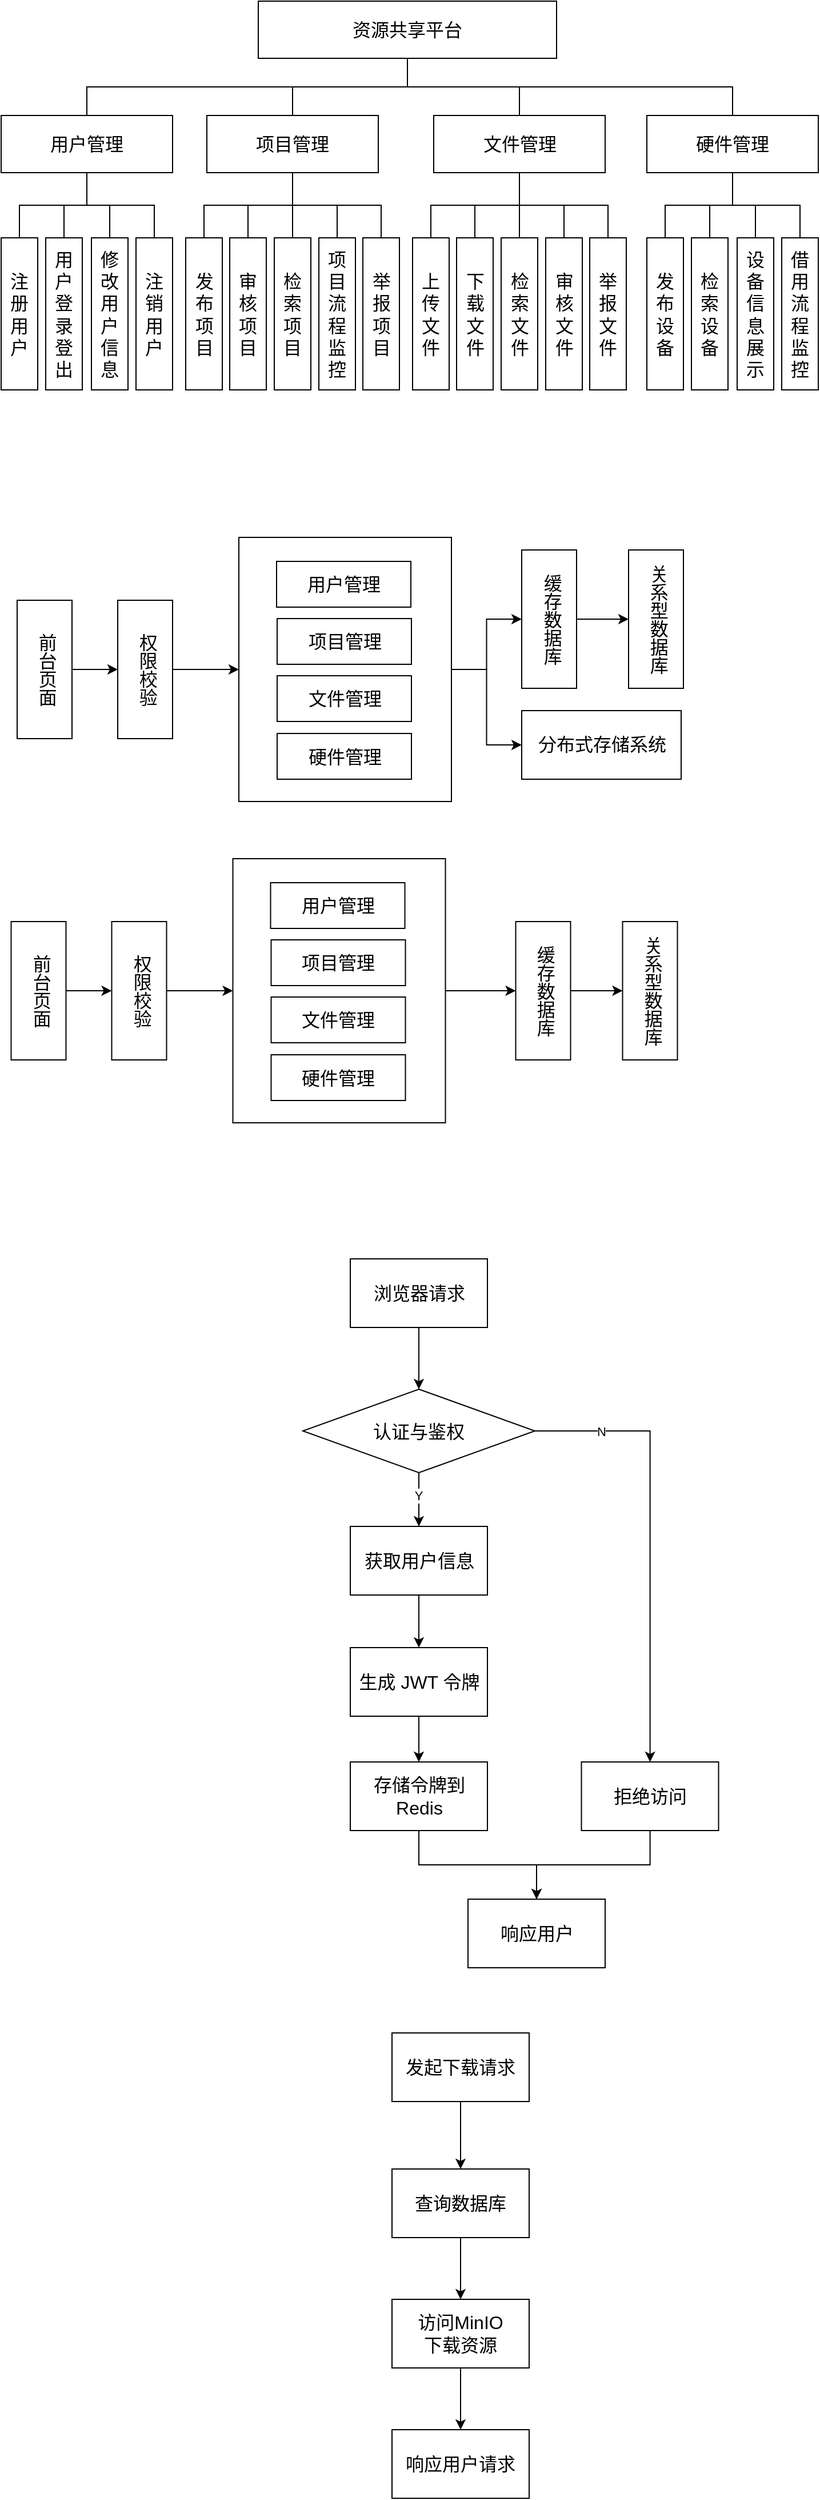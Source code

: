 <mxfile version="24.2.2" type="github">
  <diagram name="第 1 页" id="B37Alon7Snt6yuw_wCrL">
    <mxGraphModel dx="1429" dy="607" grid="0" gridSize="10" guides="1" tooltips="1" connect="1" arrows="1" fold="1" page="0" pageScale="1" pageWidth="827" pageHeight="1169" math="0" shadow="0">
      <root>
        <mxCell id="0" />
        <mxCell id="1" parent="0" />
        <mxCell id="5x5rUgKwlO3JI9YjaT6--126" style="edgeStyle=orthogonalEdgeStyle;rounded=0;orthogonalLoop=1;jettySize=auto;html=1;endArrow=none;endFill=0;" parent="1" source="5x5rUgKwlO3JI9YjaT6--2" target="5x5rUgKwlO3JI9YjaT6--9" edge="1">
          <mxGeometry relative="1" as="geometry" />
        </mxCell>
        <mxCell id="5x5rUgKwlO3JI9YjaT6--127" style="edgeStyle=orthogonalEdgeStyle;rounded=0;orthogonalLoop=1;jettySize=auto;html=1;endArrow=none;endFill=0;" parent="1" source="5x5rUgKwlO3JI9YjaT6--2" target="5x5rUgKwlO3JI9YjaT6--14" edge="1">
          <mxGeometry relative="1" as="geometry" />
        </mxCell>
        <mxCell id="5x5rUgKwlO3JI9YjaT6--128" style="edgeStyle=orthogonalEdgeStyle;rounded=0;orthogonalLoop=1;jettySize=auto;html=1;endArrow=none;endFill=0;" parent="1" source="5x5rUgKwlO3JI9YjaT6--2" target="5x5rUgKwlO3JI9YjaT6--16" edge="1">
          <mxGeometry relative="1" as="geometry">
            <Array as="points">
              <mxPoint x="421" y="85" />
              <mxPoint x="705" y="85" />
            </Array>
          </mxGeometry>
        </mxCell>
        <mxCell id="5x5rUgKwlO3JI9YjaT6--129" style="edgeStyle=orthogonalEdgeStyle;rounded=0;orthogonalLoop=1;jettySize=auto;html=1;endArrow=none;endFill=0;" parent="1" source="5x5rUgKwlO3JI9YjaT6--2" target="5x5rUgKwlO3JI9YjaT6--3" edge="1">
          <mxGeometry relative="1" as="geometry">
            <Array as="points">
              <mxPoint x="421" y="85" />
              <mxPoint x="140" y="85" />
            </Array>
          </mxGeometry>
        </mxCell>
        <mxCell id="5x5rUgKwlO3JI9YjaT6--2" value="&lt;font style=&quot;font-size: 16px;&quot;&gt;资源共享平台&lt;/font&gt;" style="rounded=0;whiteSpace=wrap;html=1;" parent="1" vertex="1">
          <mxGeometry x="290" y="10" width="261" height="50" as="geometry" />
        </mxCell>
        <mxCell id="5x5rUgKwlO3JI9YjaT6--26" style="edgeStyle=orthogonalEdgeStyle;rounded=0;orthogonalLoop=1;jettySize=auto;html=1;endArrow=none;endFill=0;" parent="1" source="5x5rUgKwlO3JI9YjaT6--3" target="5x5rUgKwlO3JI9YjaT6--21" edge="1">
          <mxGeometry relative="1" as="geometry" />
        </mxCell>
        <mxCell id="5x5rUgKwlO3JI9YjaT6--27" style="edgeStyle=orthogonalEdgeStyle;rounded=0;orthogonalLoop=1;jettySize=auto;html=1;endArrow=none;endFill=0;" parent="1" source="5x5rUgKwlO3JI9YjaT6--3" target="5x5rUgKwlO3JI9YjaT6--22" edge="1">
          <mxGeometry relative="1" as="geometry" />
        </mxCell>
        <mxCell id="5x5rUgKwlO3JI9YjaT6--28" style="edgeStyle=orthogonalEdgeStyle;rounded=0;orthogonalLoop=1;jettySize=auto;html=1;endArrow=none;endFill=0;" parent="1" source="5x5rUgKwlO3JI9YjaT6--3" target="5x5rUgKwlO3JI9YjaT6--24" edge="1">
          <mxGeometry relative="1" as="geometry" />
        </mxCell>
        <mxCell id="5x5rUgKwlO3JI9YjaT6--29" style="edgeStyle=orthogonalEdgeStyle;rounded=0;orthogonalLoop=1;jettySize=auto;html=1;endArrow=none;endFill=0;" parent="1" source="5x5rUgKwlO3JI9YjaT6--3" target="5x5rUgKwlO3JI9YjaT6--25" edge="1">
          <mxGeometry relative="1" as="geometry" />
        </mxCell>
        <mxCell id="5x5rUgKwlO3JI9YjaT6--3" value="&lt;font style=&quot;font-size: 16px;&quot;&gt;用户管理&lt;/font&gt;" style="rounded=0;whiteSpace=wrap;html=1;" parent="1" vertex="1">
          <mxGeometry x="65" y="110" width="150" height="50" as="geometry" />
        </mxCell>
        <mxCell id="5x5rUgKwlO3JI9YjaT6--41" style="edgeStyle=orthogonalEdgeStyle;rounded=0;orthogonalLoop=1;jettySize=auto;html=1;endArrow=none;endFill=0;" parent="1" source="5x5rUgKwlO3JI9YjaT6--9" target="5x5rUgKwlO3JI9YjaT6--34" edge="1">
          <mxGeometry relative="1" as="geometry" />
        </mxCell>
        <mxCell id="5x5rUgKwlO3JI9YjaT6--42" style="edgeStyle=orthogonalEdgeStyle;rounded=0;orthogonalLoop=1;jettySize=auto;html=1;endArrow=none;endFill=0;" parent="1" source="5x5rUgKwlO3JI9YjaT6--9" target="5x5rUgKwlO3JI9YjaT6--33" edge="1">
          <mxGeometry relative="1" as="geometry" />
        </mxCell>
        <mxCell id="5x5rUgKwlO3JI9YjaT6--43" style="edgeStyle=orthogonalEdgeStyle;rounded=0;orthogonalLoop=1;jettySize=auto;html=1;entryX=0.5;entryY=0;entryDx=0;entryDy=0;endArrow=none;endFill=0;" parent="1" source="5x5rUgKwlO3JI9YjaT6--9" target="5x5rUgKwlO3JI9YjaT6--39" edge="1">
          <mxGeometry relative="1" as="geometry" />
        </mxCell>
        <mxCell id="5x5rUgKwlO3JI9YjaT6--44" style="edgeStyle=orthogonalEdgeStyle;rounded=0;orthogonalLoop=1;jettySize=auto;html=1;endArrow=none;endFill=0;" parent="1" source="5x5rUgKwlO3JI9YjaT6--9" target="5x5rUgKwlO3JI9YjaT6--31" edge="1">
          <mxGeometry relative="1" as="geometry" />
        </mxCell>
        <mxCell id="5x5rUgKwlO3JI9YjaT6--45" style="edgeStyle=orthogonalEdgeStyle;rounded=0;orthogonalLoop=1;jettySize=auto;html=1;endArrow=none;endFill=0;" parent="1" source="5x5rUgKwlO3JI9YjaT6--9" target="5x5rUgKwlO3JI9YjaT6--30" edge="1">
          <mxGeometry relative="1" as="geometry" />
        </mxCell>
        <mxCell id="5x5rUgKwlO3JI9YjaT6--9" value="&lt;font style=&quot;font-size: 16px;&quot;&gt;项目管理&lt;/font&gt;" style="rounded=0;whiteSpace=wrap;html=1;" parent="1" vertex="1">
          <mxGeometry x="245" y="110" width="150" height="50" as="geometry" />
        </mxCell>
        <mxCell id="5x5rUgKwlO3JI9YjaT6--57" style="edgeStyle=orthogonalEdgeStyle;rounded=0;orthogonalLoop=1;jettySize=auto;html=1;endArrow=none;endFill=0;" parent="1" source="5x5rUgKwlO3JI9YjaT6--14" target="5x5rUgKwlO3JI9YjaT6--55" edge="1">
          <mxGeometry relative="1" as="geometry" />
        </mxCell>
        <mxCell id="5x5rUgKwlO3JI9YjaT6--58" style="edgeStyle=orthogonalEdgeStyle;rounded=0;orthogonalLoop=1;jettySize=auto;html=1;entryX=0.5;entryY=0;entryDx=0;entryDy=0;endArrow=none;endFill=0;" parent="1" source="5x5rUgKwlO3JI9YjaT6--14" target="5x5rUgKwlO3JI9YjaT6--53" edge="1">
          <mxGeometry relative="1" as="geometry" />
        </mxCell>
        <mxCell id="5x5rUgKwlO3JI9YjaT6--59" style="edgeStyle=orthogonalEdgeStyle;rounded=0;orthogonalLoop=1;jettySize=auto;html=1;endArrow=none;endFill=0;" parent="1" source="5x5rUgKwlO3JI9YjaT6--14" target="5x5rUgKwlO3JI9YjaT6--52" edge="1">
          <mxGeometry relative="1" as="geometry" />
        </mxCell>
        <mxCell id="5x5rUgKwlO3JI9YjaT6--60" style="edgeStyle=orthogonalEdgeStyle;rounded=0;orthogonalLoop=1;jettySize=auto;html=1;entryX=0.5;entryY=0;entryDx=0;entryDy=0;endArrow=none;endFill=0;" parent="1" source="5x5rUgKwlO3JI9YjaT6--14" target="5x5rUgKwlO3JI9YjaT6--54" edge="1">
          <mxGeometry relative="1" as="geometry" />
        </mxCell>
        <mxCell id="5x5rUgKwlO3JI9YjaT6--61" style="edgeStyle=orthogonalEdgeStyle;rounded=0;orthogonalLoop=1;jettySize=auto;html=1;entryX=0.5;entryY=0;entryDx=0;entryDy=0;endArrow=none;endFill=0;" parent="1" source="5x5rUgKwlO3JI9YjaT6--14" target="5x5rUgKwlO3JI9YjaT6--56" edge="1">
          <mxGeometry relative="1" as="geometry" />
        </mxCell>
        <mxCell id="5x5rUgKwlO3JI9YjaT6--14" value="&lt;font style=&quot;font-size: 16px;&quot;&gt;文件管理&lt;/font&gt;" style="rounded=0;whiteSpace=wrap;html=1;" parent="1" vertex="1">
          <mxGeometry x="443.5" y="110" width="150" height="50" as="geometry" />
        </mxCell>
        <mxCell id="5x5rUgKwlO3JI9YjaT6--68" style="edgeStyle=orthogonalEdgeStyle;rounded=0;orthogonalLoop=1;jettySize=auto;html=1;endArrow=none;endFill=0;" parent="1" source="5x5rUgKwlO3JI9YjaT6--16" target="5x5rUgKwlO3JI9YjaT6--62" edge="1">
          <mxGeometry relative="1" as="geometry" />
        </mxCell>
        <mxCell id="5x5rUgKwlO3JI9YjaT6--69" style="edgeStyle=orthogonalEdgeStyle;rounded=0;orthogonalLoop=1;jettySize=auto;html=1;endArrow=none;endFill=0;" parent="1" source="5x5rUgKwlO3JI9YjaT6--16" target="5x5rUgKwlO3JI9YjaT6--63" edge="1">
          <mxGeometry relative="1" as="geometry" />
        </mxCell>
        <mxCell id="5x5rUgKwlO3JI9YjaT6--70" style="edgeStyle=orthogonalEdgeStyle;rounded=0;orthogonalLoop=1;jettySize=auto;html=1;endArrow=none;endFill=0;" parent="1" source="5x5rUgKwlO3JI9YjaT6--16" target="5x5rUgKwlO3JI9YjaT6--65" edge="1">
          <mxGeometry relative="1" as="geometry" />
        </mxCell>
        <mxCell id="5x5rUgKwlO3JI9YjaT6--71" style="edgeStyle=orthogonalEdgeStyle;rounded=0;orthogonalLoop=1;jettySize=auto;html=1;endArrow=none;endFill=0;" parent="1" source="5x5rUgKwlO3JI9YjaT6--16" target="5x5rUgKwlO3JI9YjaT6--64" edge="1">
          <mxGeometry relative="1" as="geometry" />
        </mxCell>
        <mxCell id="5x5rUgKwlO3JI9YjaT6--16" value="&lt;span style=&quot;font-size: 16px;&quot;&gt;硬件管理&lt;/span&gt;" style="rounded=0;whiteSpace=wrap;html=1;" parent="1" vertex="1">
          <mxGeometry x="630" y="110" width="150" height="50" as="geometry" />
        </mxCell>
        <mxCell id="5x5rUgKwlO3JI9YjaT6--21" value="&lt;span style=&quot;font-size: 16px;&quot;&gt;注册用户&lt;/span&gt;" style="rounded=0;whiteSpace=wrap;html=1;" parent="1" vertex="1">
          <mxGeometry x="65" y="217" width="32" height="133" as="geometry" />
        </mxCell>
        <mxCell id="5x5rUgKwlO3JI9YjaT6--22" value="&lt;span style=&quot;font-size: 16px;&quot;&gt;用户登录登出&lt;/span&gt;" style="rounded=0;whiteSpace=wrap;html=1;" parent="1" vertex="1">
          <mxGeometry x="104" y="217" width="32" height="133" as="geometry" />
        </mxCell>
        <mxCell id="5x5rUgKwlO3JI9YjaT6--24" value="&lt;span style=&quot;font-size: 16px;&quot;&gt;修改用户信息&lt;/span&gt;" style="rounded=0;whiteSpace=wrap;html=1;" parent="1" vertex="1">
          <mxGeometry x="144" y="217" width="32" height="133" as="geometry" />
        </mxCell>
        <mxCell id="5x5rUgKwlO3JI9YjaT6--25" value="&lt;span style=&quot;font-size: 16px;&quot;&gt;注销用户&lt;/span&gt;" style="rounded=0;whiteSpace=wrap;html=1;" parent="1" vertex="1">
          <mxGeometry x="183" y="217" width="32" height="133" as="geometry" />
        </mxCell>
        <mxCell id="5x5rUgKwlO3JI9YjaT6--30" value="&lt;span style=&quot;font-size: 16px;&quot;&gt;发布项目&lt;/span&gt;" style="rounded=0;whiteSpace=wrap;html=1;" parent="1" vertex="1">
          <mxGeometry x="226.5" y="217" width="32" height="133" as="geometry" />
        </mxCell>
        <mxCell id="5x5rUgKwlO3JI9YjaT6--31" value="&lt;span style=&quot;font-size: 16px;&quot;&gt;审核项目&lt;/span&gt;" style="rounded=0;whiteSpace=wrap;html=1;" parent="1" vertex="1">
          <mxGeometry x="265" y="217" width="32" height="133" as="geometry" />
        </mxCell>
        <mxCell id="5x5rUgKwlO3JI9YjaT6--33" value="&lt;span style=&quot;font-size: 16px;&quot;&gt;项目流程监控&lt;/span&gt;" style="rounded=0;whiteSpace=wrap;html=1;" parent="1" vertex="1">
          <mxGeometry x="343" y="217" width="32" height="133" as="geometry" />
        </mxCell>
        <mxCell id="5x5rUgKwlO3JI9YjaT6--34" value="&lt;span style=&quot;font-size: 16px;&quot;&gt;检索项目&lt;/span&gt;" style="rounded=0;whiteSpace=wrap;html=1;" parent="1" vertex="1">
          <mxGeometry x="304" y="217" width="32" height="133" as="geometry" />
        </mxCell>
        <mxCell id="5x5rUgKwlO3JI9YjaT6--39" value="&lt;span style=&quot;font-size: 16px;&quot;&gt;举报项目&lt;/span&gt;" style="rounded=0;whiteSpace=wrap;html=1;" parent="1" vertex="1">
          <mxGeometry x="381.5" y="217" width="32" height="133" as="geometry" />
        </mxCell>
        <mxCell id="5x5rUgKwlO3JI9YjaT6--52" value="&lt;span style=&quot;font-size: 16px;&quot;&gt;上传文件&lt;/span&gt;" style="rounded=0;whiteSpace=wrap;html=1;" parent="1" vertex="1">
          <mxGeometry x="425" y="217" width="32" height="133" as="geometry" />
        </mxCell>
        <mxCell id="5x5rUgKwlO3JI9YjaT6--53" value="&lt;span style=&quot;font-size: 16px;&quot;&gt;下载文件&lt;/span&gt;" style="rounded=0;whiteSpace=wrap;html=1;" parent="1" vertex="1">
          <mxGeometry x="463.5" y="217" width="32" height="133" as="geometry" />
        </mxCell>
        <mxCell id="5x5rUgKwlO3JI9YjaT6--54" value="&lt;span style=&quot;font-size: 16px;&quot;&gt;审核文件&lt;/span&gt;" style="rounded=0;whiteSpace=wrap;html=1;" parent="1" vertex="1">
          <mxGeometry x="541.5" y="217" width="32" height="133" as="geometry" />
        </mxCell>
        <mxCell id="5x5rUgKwlO3JI9YjaT6--55" value="&lt;span style=&quot;font-size: 16px;&quot;&gt;检索文件&lt;/span&gt;" style="rounded=0;whiteSpace=wrap;html=1;" parent="1" vertex="1">
          <mxGeometry x="502.5" y="217" width="32" height="133" as="geometry" />
        </mxCell>
        <mxCell id="5x5rUgKwlO3JI9YjaT6--56" value="&lt;span style=&quot;font-size: 16px;&quot;&gt;举报文件&lt;/span&gt;" style="rounded=0;whiteSpace=wrap;html=1;" parent="1" vertex="1">
          <mxGeometry x="580" y="217" width="32" height="133" as="geometry" />
        </mxCell>
        <mxCell id="5x5rUgKwlO3JI9YjaT6--62" value="&lt;span style=&quot;font-size: 16px;&quot;&gt;发布设备&lt;/span&gt;" style="rounded=0;whiteSpace=wrap;html=1;" parent="1" vertex="1">
          <mxGeometry x="630" y="217" width="32" height="133" as="geometry" />
        </mxCell>
        <mxCell id="5x5rUgKwlO3JI9YjaT6--63" value="&lt;span style=&quot;font-size: 16px;&quot;&gt;检索设备&lt;/span&gt;" style="rounded=0;whiteSpace=wrap;html=1;" parent="1" vertex="1">
          <mxGeometry x="669" y="217" width="32" height="133" as="geometry" />
        </mxCell>
        <mxCell id="5x5rUgKwlO3JI9YjaT6--64" value="&lt;span style=&quot;font-size: 16px;&quot;&gt;借用流程监控&lt;/span&gt;" style="rounded=0;whiteSpace=wrap;html=1;" parent="1" vertex="1">
          <mxGeometry x="748" y="217" width="32" height="133" as="geometry" />
        </mxCell>
        <mxCell id="5x5rUgKwlO3JI9YjaT6--65" value="&lt;span style=&quot;font-size: 16px;&quot;&gt;设备信息展示&lt;/span&gt;" style="rounded=0;whiteSpace=wrap;html=1;" parent="1" vertex="1">
          <mxGeometry x="709" y="217" width="32" height="133" as="geometry" />
        </mxCell>
        <mxCell id="5x5rUgKwlO3JI9YjaT6--142" style="edgeStyle=orthogonalEdgeStyle;rounded=0;orthogonalLoop=1;jettySize=auto;html=1;" parent="1" source="5x5rUgKwlO3JI9YjaT6--130" target="5x5rUgKwlO3JI9YjaT6--137" edge="1">
          <mxGeometry relative="1" as="geometry" />
        </mxCell>
        <mxCell id="5x5rUgKwlO3JI9YjaT6--130" value="&lt;p style=&quot;line-height: 140%;&quot;&gt;&lt;font style=&quot;font-size: 16px;&quot;&gt;前台页面&lt;/font&gt;&lt;/p&gt;" style="rounded=0;whiteSpace=wrap;html=1;spacing=3;align=center;horizontal=1;textDirection=vertical-lr;fontFamily=Verdana;verticalAlign=middle;fontStyle=0" parent="1" vertex="1">
          <mxGeometry x="79" y="534" width="48" height="121" as="geometry" />
        </mxCell>
        <mxCell id="5x5rUgKwlO3JI9YjaT6--145" style="edgeStyle=orthogonalEdgeStyle;rounded=0;orthogonalLoop=1;jettySize=auto;html=1;" parent="1" source="5x5rUgKwlO3JI9YjaT6--132" target="5x5rUgKwlO3JI9YjaT6--140" edge="1">
          <mxGeometry relative="1" as="geometry" />
        </mxCell>
        <mxCell id="A-qlIdcZ_BXXZgTGW9BA-2" style="edgeStyle=orthogonalEdgeStyle;rounded=0;orthogonalLoop=1;jettySize=auto;html=1;" parent="1" source="5x5rUgKwlO3JI9YjaT6--132" target="A-qlIdcZ_BXXZgTGW9BA-1" edge="1">
          <mxGeometry relative="1" as="geometry" />
        </mxCell>
        <mxCell id="5x5rUgKwlO3JI9YjaT6--132" value="" style="rounded=0;whiteSpace=wrap;html=1;" parent="1" vertex="1">
          <mxGeometry x="273" y="479" width="186" height="231" as="geometry" />
        </mxCell>
        <mxCell id="5x5rUgKwlO3JI9YjaT6--133" value="&lt;span style=&quot;font-size: 16px;&quot;&gt;用户管理&lt;/span&gt;" style="rounded=0;whiteSpace=wrap;html=1;" parent="1" vertex="1">
          <mxGeometry x="306" y="500" width="117.5" height="40" as="geometry" />
        </mxCell>
        <mxCell id="5x5rUgKwlO3JI9YjaT6--144" style="edgeStyle=orthogonalEdgeStyle;rounded=0;orthogonalLoop=1;jettySize=auto;html=1;entryX=0;entryY=0.5;entryDx=0;entryDy=0;" parent="1" source="5x5rUgKwlO3JI9YjaT6--137" target="5x5rUgKwlO3JI9YjaT6--132" edge="1">
          <mxGeometry relative="1" as="geometry" />
        </mxCell>
        <mxCell id="5x5rUgKwlO3JI9YjaT6--137" value="&lt;p style=&quot;line-height: 140%;&quot;&gt;&lt;span style=&quot;font-size: 16px;&quot;&gt;权限校验&lt;/span&gt;&lt;br&gt;&lt;/p&gt;" style="rounded=0;whiteSpace=wrap;html=1;spacing=3;align=center;horizontal=1;textDirection=vertical-lr;fontFamily=Verdana;verticalAlign=middle;fontStyle=0" parent="1" vertex="1">
          <mxGeometry x="167" y="534" width="48" height="121" as="geometry" />
        </mxCell>
        <mxCell id="5x5rUgKwlO3JI9YjaT6--138" value="&lt;span style=&quot;font-size: 16px;&quot;&gt;项目管理&lt;/span&gt;" style="rounded=0;whiteSpace=wrap;html=1;" parent="1" vertex="1">
          <mxGeometry x="306.5" y="550" width="117.5" height="40" as="geometry" />
        </mxCell>
        <mxCell id="5x5rUgKwlO3JI9YjaT6--139" value="&lt;span style=&quot;font-size: 16px;&quot;&gt;文件管理&lt;/span&gt;" style="rounded=0;whiteSpace=wrap;html=1;" parent="1" vertex="1">
          <mxGeometry x="306.5" y="600" width="117.5" height="40" as="geometry" />
        </mxCell>
        <mxCell id="5x5rUgKwlO3JI9YjaT6--146" style="edgeStyle=orthogonalEdgeStyle;rounded=0;orthogonalLoop=1;jettySize=auto;html=1;" parent="1" source="5x5rUgKwlO3JI9YjaT6--140" target="5x5rUgKwlO3JI9YjaT6--141" edge="1">
          <mxGeometry relative="1" as="geometry" />
        </mxCell>
        <mxCell id="5x5rUgKwlO3JI9YjaT6--140" value="&lt;p style=&quot;line-height: 140%;&quot;&gt;&lt;span style=&quot;font-size: 16px;&quot;&gt;缓存数据库&lt;/span&gt;&lt;/p&gt;" style="rounded=0;whiteSpace=wrap;html=1;spacing=3;align=center;horizontal=1;textDirection=vertical-lr;fontFamily=Verdana;verticalAlign=middle;fontStyle=0" parent="1" vertex="1">
          <mxGeometry x="520.5" y="490" width="48" height="121" as="geometry" />
        </mxCell>
        <mxCell id="5x5rUgKwlO3JI9YjaT6--141" value="&lt;p style=&quot;line-height: 140%;&quot;&gt;&lt;span style=&quot;font-size: 16px;&quot;&gt;关系型数据库&lt;/span&gt;&lt;/p&gt;" style="rounded=0;whiteSpace=wrap;html=1;spacing=3;align=center;horizontal=1;textDirection=vertical-lr;fontFamily=Verdana;verticalAlign=middle;fontStyle=0" parent="1" vertex="1">
          <mxGeometry x="614" y="490" width="48" height="121" as="geometry" />
        </mxCell>
        <mxCell id="5x5rUgKwlO3JI9YjaT6--147" value="&lt;span style=&quot;font-size: 16px;&quot;&gt;硬件管理&lt;/span&gt;" style="rounded=0;whiteSpace=wrap;html=1;" parent="1" vertex="1">
          <mxGeometry x="306.5" y="650.5" width="117.5" height="40" as="geometry" />
        </mxCell>
        <mxCell id="A-qlIdcZ_BXXZgTGW9BA-1" value="&lt;p style=&quot;line-height: 140%;&quot;&gt;&lt;span style=&quot;font-size: 16px;&quot;&gt;分布式存储系统&lt;/span&gt;&lt;/p&gt;" style="rounded=0;whiteSpace=wrap;html=1;spacing=3;align=center;horizontal=1;fontFamily=Verdana;verticalAlign=middle;fontStyle=0" parent="1" vertex="1">
          <mxGeometry x="520.5" y="630.5" width="139.5" height="60" as="geometry" />
        </mxCell>
        <mxCell id="dFv476BKlmeszd2uPR6S-1" style="edgeStyle=orthogonalEdgeStyle;rounded=0;orthogonalLoop=1;jettySize=auto;html=1;" parent="1" source="dFv476BKlmeszd2uPR6S-2" target="dFv476BKlmeszd2uPR6S-7" edge="1">
          <mxGeometry relative="1" as="geometry" />
        </mxCell>
        <mxCell id="dFv476BKlmeszd2uPR6S-2" value="&lt;p style=&quot;line-height: 140%;&quot;&gt;&lt;font style=&quot;font-size: 16px;&quot;&gt;前台页面&lt;/font&gt;&lt;/p&gt;" style="rounded=0;whiteSpace=wrap;html=1;spacing=3;align=center;horizontal=1;textDirection=vertical-lr;fontFamily=Verdana;verticalAlign=middle;fontStyle=0" parent="1" vertex="1">
          <mxGeometry x="73.75" y="815" width="48" height="121" as="geometry" />
        </mxCell>
        <mxCell id="dFv476BKlmeszd2uPR6S-3" style="edgeStyle=orthogonalEdgeStyle;rounded=0;orthogonalLoop=1;jettySize=auto;html=1;" parent="1" source="dFv476BKlmeszd2uPR6S-4" target="dFv476BKlmeszd2uPR6S-11" edge="1">
          <mxGeometry relative="1" as="geometry" />
        </mxCell>
        <mxCell id="dFv476BKlmeszd2uPR6S-4" value="" style="rounded=0;whiteSpace=wrap;html=1;" parent="1" vertex="1">
          <mxGeometry x="267.75" y="760" width="186" height="231" as="geometry" />
        </mxCell>
        <mxCell id="dFv476BKlmeszd2uPR6S-5" value="&lt;span style=&quot;font-size: 16px;&quot;&gt;用户管理&lt;/span&gt;" style="rounded=0;whiteSpace=wrap;html=1;" parent="1" vertex="1">
          <mxGeometry x="300.75" y="781" width="117.5" height="40" as="geometry" />
        </mxCell>
        <mxCell id="dFv476BKlmeszd2uPR6S-6" style="edgeStyle=orthogonalEdgeStyle;rounded=0;orthogonalLoop=1;jettySize=auto;html=1;entryX=0;entryY=0.5;entryDx=0;entryDy=0;" parent="1" source="dFv476BKlmeszd2uPR6S-7" target="dFv476BKlmeszd2uPR6S-4" edge="1">
          <mxGeometry relative="1" as="geometry" />
        </mxCell>
        <mxCell id="dFv476BKlmeszd2uPR6S-7" value="&lt;p style=&quot;line-height: 140%;&quot;&gt;&lt;span style=&quot;font-size: 16px;&quot;&gt;权限校验&lt;/span&gt;&lt;br&gt;&lt;/p&gt;" style="rounded=0;whiteSpace=wrap;html=1;spacing=3;align=center;horizontal=1;textDirection=vertical-lr;fontFamily=Verdana;verticalAlign=middle;fontStyle=0" parent="1" vertex="1">
          <mxGeometry x="161.75" y="815" width="48" height="121" as="geometry" />
        </mxCell>
        <mxCell id="dFv476BKlmeszd2uPR6S-8" value="&lt;span style=&quot;font-size: 16px;&quot;&gt;项目管理&lt;/span&gt;" style="rounded=0;whiteSpace=wrap;html=1;" parent="1" vertex="1">
          <mxGeometry x="301.25" y="831" width="117.5" height="40" as="geometry" />
        </mxCell>
        <mxCell id="dFv476BKlmeszd2uPR6S-9" value="&lt;span style=&quot;font-size: 16px;&quot;&gt;文件管理&lt;/span&gt;" style="rounded=0;whiteSpace=wrap;html=1;" parent="1" vertex="1">
          <mxGeometry x="301.25" y="881" width="117.5" height="40" as="geometry" />
        </mxCell>
        <mxCell id="dFv476BKlmeszd2uPR6S-10" style="edgeStyle=orthogonalEdgeStyle;rounded=0;orthogonalLoop=1;jettySize=auto;html=1;" parent="1" source="dFv476BKlmeszd2uPR6S-11" target="dFv476BKlmeszd2uPR6S-12" edge="1">
          <mxGeometry relative="1" as="geometry" />
        </mxCell>
        <mxCell id="dFv476BKlmeszd2uPR6S-11" value="&lt;p style=&quot;line-height: 140%;&quot;&gt;&lt;span style=&quot;font-size: 16px;&quot;&gt;缓存数据库&lt;/span&gt;&lt;/p&gt;" style="rounded=0;whiteSpace=wrap;html=1;spacing=3;align=center;horizontal=1;textDirection=vertical-lr;fontFamily=Verdana;verticalAlign=middle;fontStyle=0" parent="1" vertex="1">
          <mxGeometry x="515.25" y="815" width="48" height="121" as="geometry" />
        </mxCell>
        <mxCell id="dFv476BKlmeszd2uPR6S-12" value="&lt;p style=&quot;line-height: 140%;&quot;&gt;&lt;span style=&quot;font-size: 16px;&quot;&gt;关系型数据库&lt;/span&gt;&lt;/p&gt;" style="rounded=0;whiteSpace=wrap;html=1;spacing=3;align=center;horizontal=1;textDirection=vertical-lr;fontFamily=Verdana;verticalAlign=middle;fontStyle=0" parent="1" vertex="1">
          <mxGeometry x="608.75" y="815" width="48" height="121" as="geometry" />
        </mxCell>
        <mxCell id="dFv476BKlmeszd2uPR6S-13" value="&lt;span style=&quot;font-size: 16px;&quot;&gt;硬件管理&lt;/span&gt;" style="rounded=0;whiteSpace=wrap;html=1;" parent="1" vertex="1">
          <mxGeometry x="301.25" y="931.5" width="117.5" height="40" as="geometry" />
        </mxCell>
        <mxCell id="ZzY3CWNCkgjYly15M9hk-9" style="edgeStyle=orthogonalEdgeStyle;rounded=0;orthogonalLoop=1;jettySize=auto;html=1;entryX=0.5;entryY=0;entryDx=0;entryDy=0;" edge="1" parent="1" source="ZzY3CWNCkgjYly15M9hk-1" target="ZzY3CWNCkgjYly15M9hk-2">
          <mxGeometry relative="1" as="geometry" />
        </mxCell>
        <mxCell id="ZzY3CWNCkgjYly15M9hk-1" value="&lt;font style=&quot;font-size: 16px;&quot;&gt;浏览器请求&lt;/font&gt;" style="rounded=0;whiteSpace=wrap;html=1;" vertex="1" parent="1">
          <mxGeometry x="370.5" y="1110" width="120" height="60" as="geometry" />
        </mxCell>
        <mxCell id="ZzY3CWNCkgjYly15M9hk-6" style="edgeStyle=orthogonalEdgeStyle;rounded=0;orthogonalLoop=1;jettySize=auto;html=1;" edge="1" parent="1" source="ZzY3CWNCkgjYly15M9hk-2" target="ZzY3CWNCkgjYly15M9hk-3">
          <mxGeometry relative="1" as="geometry" />
        </mxCell>
        <mxCell id="ZzY3CWNCkgjYly15M9hk-17" value="Y" style="edgeLabel;html=1;align=center;verticalAlign=middle;resizable=0;points=[];" vertex="1" connectable="0" parent="ZzY3CWNCkgjYly15M9hk-6">
          <mxGeometry x="-0.145" y="-1" relative="1" as="geometry">
            <mxPoint as="offset" />
          </mxGeometry>
        </mxCell>
        <mxCell id="ZzY3CWNCkgjYly15M9hk-15" style="edgeStyle=orthogonalEdgeStyle;rounded=0;orthogonalLoop=1;jettySize=auto;html=1;" edge="1" parent="1" source="ZzY3CWNCkgjYly15M9hk-2" target="ZzY3CWNCkgjYly15M9hk-13">
          <mxGeometry relative="1" as="geometry" />
        </mxCell>
        <mxCell id="ZzY3CWNCkgjYly15M9hk-16" value="N" style="edgeLabel;html=1;align=center;verticalAlign=middle;resizable=0;points=[];" vertex="1" connectable="0" parent="ZzY3CWNCkgjYly15M9hk-15">
          <mxGeometry x="-0.703" relative="1" as="geometry">
            <mxPoint as="offset" />
          </mxGeometry>
        </mxCell>
        <mxCell id="ZzY3CWNCkgjYly15M9hk-2" value="&lt;font style=&quot;font-size: 16px;&quot;&gt;认证与鉴权&lt;/font&gt;" style="rhombus;whiteSpace=wrap;html=1;" vertex="1" parent="1">
          <mxGeometry x="329" y="1224" width="203" height="73" as="geometry" />
        </mxCell>
        <mxCell id="ZzY3CWNCkgjYly15M9hk-7" style="edgeStyle=orthogonalEdgeStyle;rounded=0;orthogonalLoop=1;jettySize=auto;html=1;" edge="1" parent="1" source="ZzY3CWNCkgjYly15M9hk-3" target="ZzY3CWNCkgjYly15M9hk-4">
          <mxGeometry relative="1" as="geometry" />
        </mxCell>
        <mxCell id="ZzY3CWNCkgjYly15M9hk-3" value="&lt;font style=&quot;font-size: 16px;&quot;&gt;获取用户信息&lt;/font&gt;" style="rounded=0;whiteSpace=wrap;html=1;" vertex="1" parent="1">
          <mxGeometry x="370.5" y="1344" width="120" height="60" as="geometry" />
        </mxCell>
        <mxCell id="ZzY3CWNCkgjYly15M9hk-8" style="edgeStyle=orthogonalEdgeStyle;rounded=0;orthogonalLoop=1;jettySize=auto;html=1;" edge="1" parent="1" source="ZzY3CWNCkgjYly15M9hk-4" target="ZzY3CWNCkgjYly15M9hk-5">
          <mxGeometry relative="1" as="geometry" />
        </mxCell>
        <mxCell id="ZzY3CWNCkgjYly15M9hk-4" value="&lt;font style=&quot;font-size: 16px;&quot;&gt;生成 JWT 令牌&lt;/font&gt;" style="rounded=0;whiteSpace=wrap;html=1;" vertex="1" parent="1">
          <mxGeometry x="370.5" y="1450" width="120" height="60" as="geometry" />
        </mxCell>
        <mxCell id="ZzY3CWNCkgjYly15M9hk-11" style="edgeStyle=orthogonalEdgeStyle;rounded=0;orthogonalLoop=1;jettySize=auto;html=1;entryX=0.5;entryY=0;entryDx=0;entryDy=0;" edge="1" parent="1" source="ZzY3CWNCkgjYly15M9hk-5" target="ZzY3CWNCkgjYly15M9hk-10">
          <mxGeometry relative="1" as="geometry" />
        </mxCell>
        <mxCell id="ZzY3CWNCkgjYly15M9hk-5" value="&lt;font style=&quot;font-size: 16px;&quot;&gt;存储令牌到Redis&lt;/font&gt;" style="rounded=0;whiteSpace=wrap;html=1;" vertex="1" parent="1">
          <mxGeometry x="370.5" y="1550" width="120" height="60" as="geometry" />
        </mxCell>
        <mxCell id="ZzY3CWNCkgjYly15M9hk-10" value="&lt;font style=&quot;font-size: 16px;&quot;&gt;响应用户&lt;/font&gt;" style="rounded=0;whiteSpace=wrap;html=1;" vertex="1" parent="1">
          <mxGeometry x="473.5" y="1670" width="120" height="60" as="geometry" />
        </mxCell>
        <mxCell id="ZzY3CWNCkgjYly15M9hk-14" style="edgeStyle=orthogonalEdgeStyle;rounded=0;orthogonalLoop=1;jettySize=auto;html=1;" edge="1" parent="1" source="ZzY3CWNCkgjYly15M9hk-13" target="ZzY3CWNCkgjYly15M9hk-10">
          <mxGeometry relative="1" as="geometry" />
        </mxCell>
        <mxCell id="ZzY3CWNCkgjYly15M9hk-13" value="&lt;span style=&quot;font-size: 16px;&quot;&gt;拒绝访问&lt;/span&gt;" style="rounded=0;whiteSpace=wrap;html=1;" vertex="1" parent="1">
          <mxGeometry x="572.75" y="1550" width="120" height="60" as="geometry" />
        </mxCell>
        <mxCell id="ZzY3CWNCkgjYly15M9hk-22" style="edgeStyle=orthogonalEdgeStyle;rounded=0;orthogonalLoop=1;jettySize=auto;html=1;" edge="1" parent="1" source="ZzY3CWNCkgjYly15M9hk-18" target="ZzY3CWNCkgjYly15M9hk-19">
          <mxGeometry relative="1" as="geometry" />
        </mxCell>
        <mxCell id="ZzY3CWNCkgjYly15M9hk-18" value="&lt;font style=&quot;font-size: 16px;&quot;&gt;发起下载请求&lt;/font&gt;" style="rounded=0;whiteSpace=wrap;html=1;" vertex="1" parent="1">
          <mxGeometry x="407" y="1787" width="120" height="60" as="geometry" />
        </mxCell>
        <mxCell id="ZzY3CWNCkgjYly15M9hk-23" style="edgeStyle=orthogonalEdgeStyle;rounded=0;orthogonalLoop=1;jettySize=auto;html=1;" edge="1" parent="1" source="ZzY3CWNCkgjYly15M9hk-19" target="ZzY3CWNCkgjYly15M9hk-20">
          <mxGeometry relative="1" as="geometry" />
        </mxCell>
        <mxCell id="ZzY3CWNCkgjYly15M9hk-19" value="&lt;font style=&quot;font-size: 16px;&quot;&gt;查询数据库&lt;/font&gt;" style="rounded=0;whiteSpace=wrap;html=1;" vertex="1" parent="1">
          <mxGeometry x="407" y="1906" width="120" height="60" as="geometry" />
        </mxCell>
        <mxCell id="ZzY3CWNCkgjYly15M9hk-24" style="edgeStyle=orthogonalEdgeStyle;rounded=0;orthogonalLoop=1;jettySize=auto;html=1;" edge="1" parent="1" source="ZzY3CWNCkgjYly15M9hk-20" target="ZzY3CWNCkgjYly15M9hk-21">
          <mxGeometry relative="1" as="geometry" />
        </mxCell>
        <mxCell id="ZzY3CWNCkgjYly15M9hk-20" value="&lt;font style=&quot;font-size: 16px;&quot;&gt;访问MinIO&lt;/font&gt;&lt;div&gt;&lt;font style=&quot;font-size: 16px;&quot;&gt;下载资源&lt;/font&gt;&lt;/div&gt;" style="rounded=0;whiteSpace=wrap;html=1;" vertex="1" parent="1">
          <mxGeometry x="407" y="2020" width="120" height="60" as="geometry" />
        </mxCell>
        <mxCell id="ZzY3CWNCkgjYly15M9hk-21" value="&lt;span style=&quot;font-size: 16px;&quot;&gt;响应用户请求&lt;/span&gt;" style="rounded=0;whiteSpace=wrap;html=1;" vertex="1" parent="1">
          <mxGeometry x="407" y="2134" width="120" height="60" as="geometry" />
        </mxCell>
      </root>
    </mxGraphModel>
  </diagram>
</mxfile>
